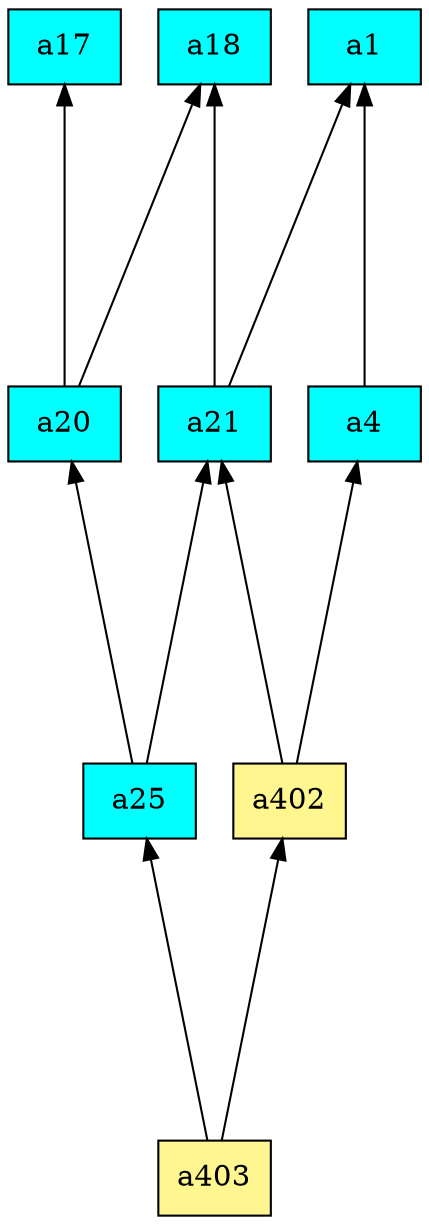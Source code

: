 digraph G {
rankdir=BT;ranksep="2.0";
"a1" [shape=record,fillcolor=cyan,style=filled,label="{a1}"];
"a4" [shape=record,fillcolor=cyan,style=filled,label="{a4}"];
"a20" [shape=record,fillcolor=cyan,style=filled,label="{a20}"];
"a17" [shape=record,fillcolor=cyan,style=filled,label="{a17}"];
"a25" [shape=record,fillcolor=cyan,style=filled,label="{a25}"];
"a402" [shape=record,fillcolor=khaki1,style=filled,label="{a402}"];
"a18" [shape=record,fillcolor=cyan,style=filled,label="{a18}"];
"a21" [shape=record,fillcolor=cyan,style=filled,label="{a21}"];
"a403" [shape=record,fillcolor=khaki1,style=filled,label="{a403}"];
"a4" -> "a1"
"a20" -> "a18"
"a20" -> "a17"
"a25" -> "a20"
"a25" -> "a21"
"a402" -> "a21"
"a402" -> "a4"
"a21" -> "a1"
"a21" -> "a18"
"a403" -> "a25"
"a403" -> "a402"
}